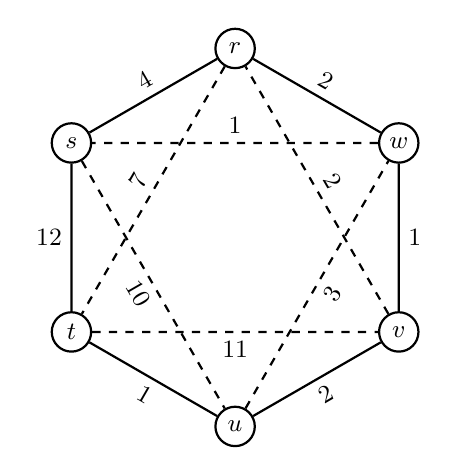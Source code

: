 \begin{tikzpicture}[style=thick,scale=0.8]
\tikzstyle{vertex}=[draw, circle, fill=white, inner sep=0pt, minimum size=5mm]
\small
\node[vertex] (R) at (xyz polar cs:angle= 90,radius=3) {$r$};
\node[vertex] (S) at (xyz polar cs:angle=150,radius=3) {$s$};
\node[vertex] (T) at (xyz polar cs:angle=210,radius=3) {$t$};
\node[vertex] (U) at (xyz polar cs:angle=270,radius=3) {$u$};
\node[vertex] (V) at (xyz polar cs:angle=330,radius=3) {$v$};
\node[vertex] (W) at (xyz polar cs:angle= 30,radius=3) {$w$};

\draw (R) -- (S) node [midway, above, sloped] {$4$}
          -- (T) node [midway, left] {$12$}
          -- (U) node [midway, below, sloped] {$1$}
          -- (V) node [midway, below, sloped] {$2$}
          -- (W) node [midway, right] {$1$}
          -- (R) node [midway, above, sloped] {$2$};
\draw[dashed] (R) -- (T) node [midway, above, sloped] {$7$}
                  -- (V) node [midway, below] {$11$}
                  -- (R) node [midway, above, sloped] {$2$};
\draw[dashed] (S) -- (U) node [midway, below, sloped] {$10$}
                  -- (W) node [midway, below, sloped] {$3$}
                  -- (S) node [midway, above] {$1$};
\end{tikzpicture}
